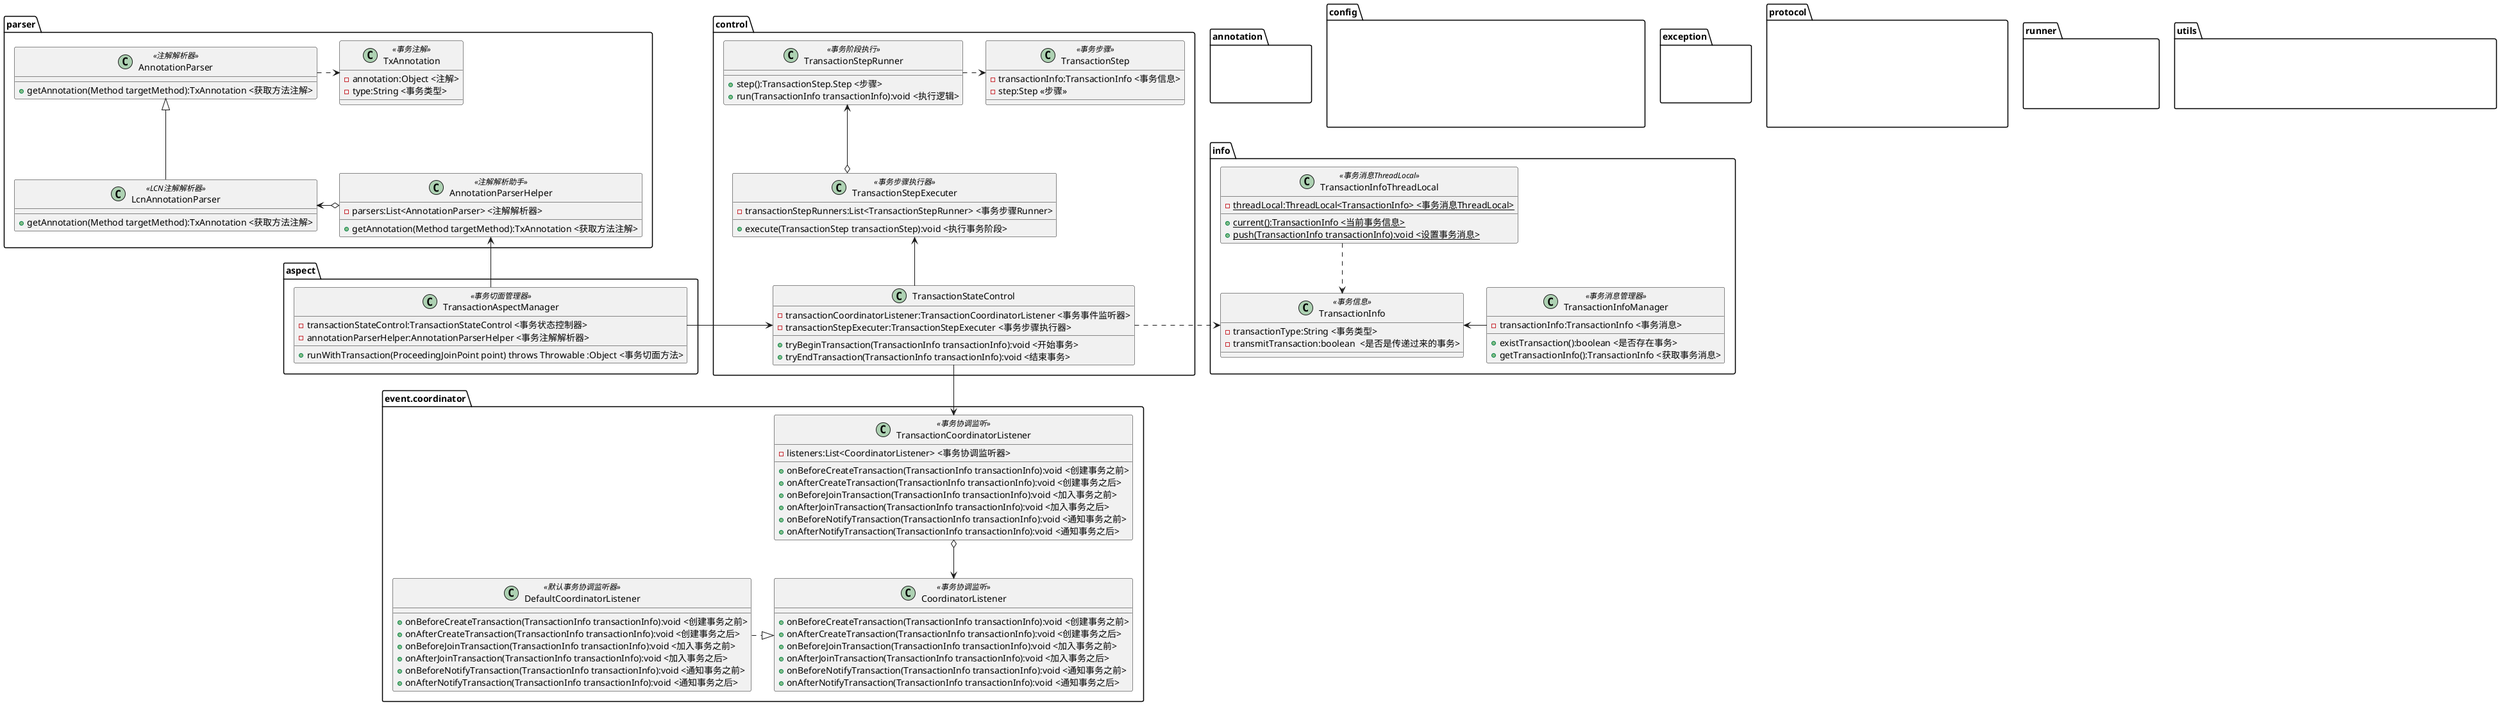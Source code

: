 @startuml
skinparam linetype polyline
skinparam linetype ortho
top to bottom direction

set namespaceSeparator ::

'annotation
interface annotation::LcnTransaction<<LCN切面注解>>{

}

hide annotation::LcnTransaction

'aspect
class aspect::TransactionAspectManager<<事务切面管理器>>{
      -transactionStateControl:TransactionStateControl <事务状态控制器>
      -annotationParserHelper:AnnotationParserHelper <事务注解解析器>

      +runWithTransaction(ProceedingJoinPoint point) throws Throwable :Object <事务切面方法>
}

'config
class config::TcConfig<<事务控制端配置文件>>{
      -applicationName:String <应用名称>
      -tms:List<String> <TM服务端端口配置>
      -protocol:Config <P2P网络配置>

      +txManagerAddresses(): List<InetSocketAddress> <获取TX配置地址>
}

hide config::TcConfig

'control
class control::TransactionStateControl{
       - transactionCoordinatorListener:TransactionCoordinatorListener <事务事件监听器>
       - transactionStepExecuter:TransactionStepExecuter <事务步骤执行器>
       + tryBeginTransaction(TransactionInfo transactionInfo):void <开始事务>
       + tryEndTransaction(TransactionInfo transactionInfo):void <结束事务>
}

class control::TransactionStep<<事务步骤>>{
     - transactionInfo:TransactionInfo <事务信息>
     - step:Step <<步骤>>
}

class control::TransactionStepExecuter<<事务步骤执行器>>{
    -transactionStepRunners:List<TransactionStepRunner> <事务步骤Runner>

    +execute(TransactionStep transactionStep):void <执行事务阶段>
}

interface control::TransactionStepRunner<<事务阶段执行>>{
    +step():TransactionStep.Step <步骤>
    +run(TransactionInfo transactionInfo):void <执行逻辑>
}

together {
  class control::TransactionStateControl
  class control::TransactionStep
  class control::TransactionStepExecuter
  class control::TransactionStepRunner
}

'event.coordinator
interface event.coordinator::CoordinatorListener <<事务协调监听>>{
  +onBeforeCreateTransaction(TransactionInfo transactionInfo):void <创建事务之前>
  +onAfterCreateTransaction(TransactionInfo transactionInfo):void <创建事务之后>
  +onBeforeJoinTransaction(TransactionInfo transactionInfo):void <加入事务之前>
  +onAfterJoinTransaction(TransactionInfo transactionInfo):void <加入事务之后>
  +onBeforeNotifyTransaction(TransactionInfo transactionInfo):void <通知事务之前>
  +onAfterNotifyTransaction(TransactionInfo transactionInfo):void <通知事务之后>
}

class event.coordinator::DefaultCoordinatorListener <<默认事务协调监听器>>{
  +onBeforeCreateTransaction(TransactionInfo transactionInfo):void <创建事务之前>
  +onAfterCreateTransaction(TransactionInfo transactionInfo):void <创建事务之后>
  +onBeforeJoinTransaction(TransactionInfo transactionInfo):void <加入事务之前>
  +onAfterJoinTransaction(TransactionInfo transactionInfo):void <加入事务之后>
  +onBeforeNotifyTransaction(TransactionInfo transactionInfo):void <通知事务之前>
  +onAfterNotifyTransaction(TransactionInfo transactionInfo):void <通知事务之后>
}

class event.coordinator::TransactionCoordinatorListener<<事务协调监听>>{
   -listeners:List<CoordinatorListener> <事务协调监听器>

   +onBeforeCreateTransaction(TransactionInfo transactionInfo):void <创建事务之前>
   +onAfterCreateTransaction(TransactionInfo transactionInfo):void <创建事务之后>
   +onBeforeJoinTransaction(TransactionInfo transactionInfo):void <加入事务之前>
   +onAfterJoinTransaction(TransactionInfo transactionInfo):void <加入事务之后>
   +onBeforeNotifyTransaction(TransactionInfo transactionInfo):void <通知事务之前>
   +onAfterNotifyTransaction(TransactionInfo transactionInfo):void <通知事务之后>
}

together {
  class event.coordinator::TransactionCoordinatorListener
  class event.coordinator::DefaultCoordinatorListener
  class event.coordinator::CoordinatorListener
}

'exception
class exception::TxException<<协调模块异常>>{

}

hide exception::TxException
'info
class info::TransactionInfo<<事务信息>>{
    -transactionType:String <事务类型>
    -transmitTransaction:boolean  <是否是传递过来的事务>
}

class info::TransactionInfoManager<<事务消息管理器>>{
    -transactionInfo:TransactionInfo <事务消息>

    +  existTransaction():boolean <是否存在事务>
    +  getTransactionInfo():TransactionInfo <获取事务消息>
}

class info::TransactionInfoThreadLocal<<事务消息ThreadLocal>>{
      -{static} threadLocal:ThreadLocal<TransactionInfo> <事务消息ThreadLocal>

      +{static} current():TransactionInfo <当前事务信息>
      +{static} push(TransactionInfo transactionInfo):void <设置事务消息>
}

together {
  class info::TransactionInfo
  class info::TransactionInfoManager
  class info::TransactionInfoThreadLocal
}

'parser
interface parser::AnnotationParser<<注解解析器>>{
    + getAnnotation(Method targetMethod):TxAnnotation <获取方法注解>
}
class parser::AnnotationParserHelper<<注解解析助手>>{
    - parsers:List<AnnotationParser> <注解解析器>

    + getAnnotation(Method targetMethod):TxAnnotation <获取方法注解>
}
class parser::LcnAnnotationParser<<LCN注解解析器>>{
     + getAnnotation(Method targetMethod):TxAnnotation <获取方法注解>
}
class parser::TxAnnotation<<事务注解>>{
    -annotation:Object <注解>
    -type:String <事务类型>
}

together {
  class parser::AnnotationParser
  class parser::AnnotationParserHelper
  class parser::LcnAnnotationParser
  class parser::TxAnnotation
}

'protocol
class protocol::TxManagerProtocoler<<TM协议通讯者>>{
      - protocoler:Protocoler <通讯协议>
      - connections:Collection<Connection>  <连接数量>
      - leader:Connection <选中的连接对象>

      +sendMsg(Message message):void <发送消息>
}

hide protocol::TxManagerProtocoler

'runner
class runner::TMServerRunner<<TM服务Runner>>{
  + init():void  初始化连接<>
}

hide runner::TMServerRunner

'utils
class utils::PointUtils<<切面工具>>{
    +{static}targetMethod(ProceedingJoinPoint point):Method <获取执行的方法>
}

hide utils::PointUtils

parser::AnnotationParserHelper o-left-> parser::LcnAnnotationParser
parser::LcnAnnotationParser -up-|> parser::AnnotationParser
parser::AnnotationParser .right.> parser::TxAnnotation

aspect::TransactionAspectManager -right-> control::TransactionStateControl
aspect::TransactionAspectManager -up-> parser::AnnotationParserHelper


info::TransactionInfoThreadLocal .down.>info::TransactionInfo
info::TransactionInfoManager -left-> info::TransactionInfo

control::TransactionStateControl .right.> info::TransactionInfo
control::TransactionStateControl -down-> event.coordinator::TransactionCoordinatorListener
control::TransactionStateControl -up-> control::TransactionStepExecuter
control::TransactionStepExecuter o-up-> control::TransactionStepRunner
control::TransactionStepRunner .right.> control::TransactionStep



event.coordinator::DefaultCoordinatorListener .right.|> event.coordinator::CoordinatorListener
event.coordinator::TransactionCoordinatorListener o-down-> event.coordinator::CoordinatorListener


@enduml